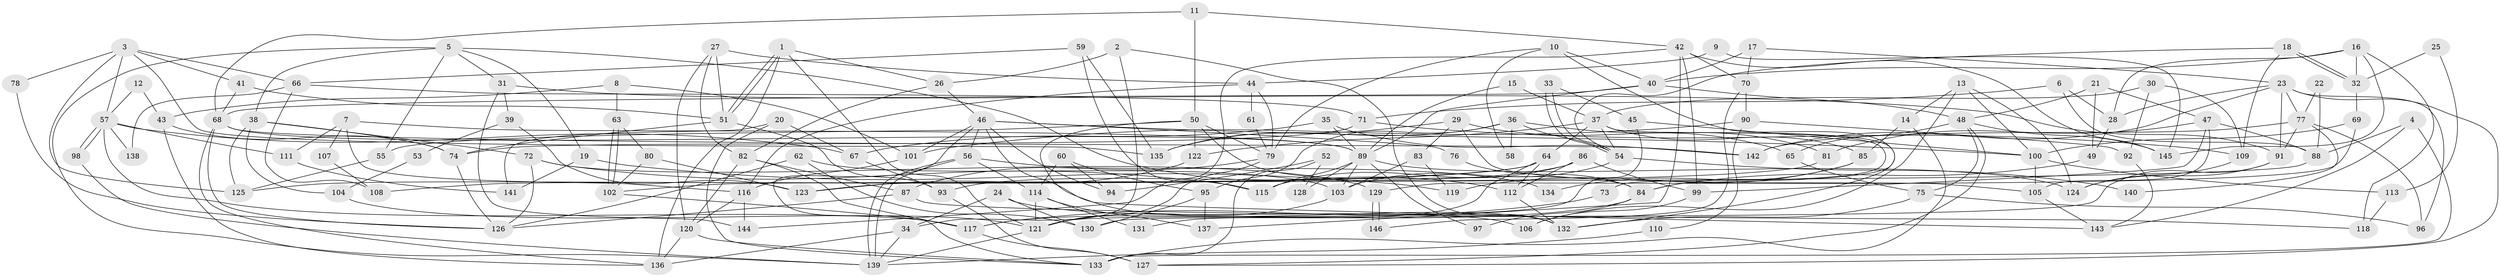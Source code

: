 // coarse degree distribution, {5: 0.16326530612244897, 7: 0.10204081632653061, 8: 0.04081632653061224, 11: 0.02040816326530612, 3: 0.22448979591836735, 4: 0.16326530612244897, 2: 0.10204081632653061, 6: 0.14285714285714285, 9: 0.02040816326530612, 10: 0.02040816326530612}
// Generated by graph-tools (version 1.1) at 2025/24/03/03/25 07:24:02]
// undirected, 146 vertices, 292 edges
graph export_dot {
graph [start="1"]
  node [color=gray90,style=filled];
  1;
  2;
  3;
  4;
  5;
  6;
  7;
  8;
  9;
  10;
  11;
  12;
  13;
  14;
  15;
  16;
  17;
  18;
  19;
  20;
  21;
  22;
  23;
  24;
  25;
  26;
  27;
  28;
  29;
  30;
  31;
  32;
  33;
  34;
  35;
  36;
  37;
  38;
  39;
  40;
  41;
  42;
  43;
  44;
  45;
  46;
  47;
  48;
  49;
  50;
  51;
  52;
  53;
  54;
  55;
  56;
  57;
  58;
  59;
  60;
  61;
  62;
  63;
  64;
  65;
  66;
  67;
  68;
  69;
  70;
  71;
  72;
  73;
  74;
  75;
  76;
  77;
  78;
  79;
  80;
  81;
  82;
  83;
  84;
  85;
  86;
  87;
  88;
  89;
  90;
  91;
  92;
  93;
  94;
  95;
  96;
  97;
  98;
  99;
  100;
  101;
  102;
  103;
  104;
  105;
  106;
  107;
  108;
  109;
  110;
  111;
  112;
  113;
  114;
  115;
  116;
  117;
  118;
  119;
  120;
  121;
  122;
  123;
  124;
  125;
  126;
  127;
  128;
  129;
  130;
  131;
  132;
  133;
  134;
  135;
  136;
  137;
  138;
  139;
  140;
  141;
  142;
  143;
  144;
  145;
  146;
  1 -- 51;
  1 -- 51;
  1 -- 136;
  1 -- 26;
  1 -- 121;
  2 -- 26;
  2 -- 34;
  2 -- 132;
  3 -- 41;
  3 -- 57;
  3 -- 66;
  3 -- 78;
  3 -- 125;
  3 -- 135;
  4 -- 143;
  4 -- 133;
  4 -- 88;
  5 -- 112;
  5 -- 139;
  5 -- 19;
  5 -- 31;
  5 -- 38;
  5 -- 55;
  6 -- 88;
  6 -- 28;
  6 -- 71;
  7 -- 89;
  7 -- 111;
  7 -- 107;
  7 -- 116;
  8 -- 101;
  8 -- 63;
  8 -- 43;
  9 -- 44;
  9 -- 145;
  10 -- 40;
  10 -- 84;
  10 -- 58;
  10 -- 79;
  11 -- 50;
  11 -- 68;
  11 -- 42;
  12 -- 43;
  12 -- 57;
  13 -- 124;
  13 -- 106;
  13 -- 14;
  13 -- 100;
  14 -- 133;
  14 -- 85;
  15 -- 89;
  15 -- 37;
  16 -- 32;
  16 -- 40;
  16 -- 28;
  16 -- 118;
  16 -- 145;
  17 -- 40;
  17 -- 23;
  17 -- 70;
  18 -- 32;
  18 -- 32;
  18 -- 54;
  18 -- 109;
  19 -- 119;
  19 -- 141;
  20 -- 133;
  20 -- 67;
  20 -- 141;
  21 -- 49;
  21 -- 48;
  21 -- 47;
  22 -- 88;
  22 -- 77;
  23 -- 142;
  23 -- 91;
  23 -- 28;
  23 -- 77;
  23 -- 96;
  23 -- 127;
  24 -- 130;
  24 -- 34;
  24 -- 106;
  25 -- 32;
  25 -- 113;
  26 -- 82;
  26 -- 46;
  27 -- 44;
  27 -- 82;
  27 -- 51;
  27 -- 120;
  28 -- 49;
  29 -- 135;
  29 -- 105;
  29 -- 65;
  29 -- 83;
  30 -- 37;
  30 -- 109;
  30 -- 92;
  31 -- 91;
  31 -- 39;
  31 -- 144;
  32 -- 69;
  33 -- 45;
  33 -- 54;
  33 -- 54;
  34 -- 136;
  34 -- 139;
  35 -- 89;
  35 -- 67;
  35 -- 142;
  36 -- 95;
  36 -- 135;
  36 -- 54;
  36 -- 58;
  36 -- 81;
  37 -- 54;
  37 -- 132;
  37 -- 64;
  37 -- 73;
  37 -- 85;
  37 -- 122;
  38 -- 74;
  38 -- 72;
  38 -- 104;
  38 -- 125;
  39 -- 123;
  39 -- 53;
  40 -- 48;
  40 -- 89;
  40 -- 68;
  41 -- 68;
  41 -- 51;
  42 -- 99;
  42 -- 70;
  42 -- 137;
  42 -- 144;
  42 -- 145;
  43 -- 136;
  43 -- 74;
  44 -- 79;
  44 -- 116;
  44 -- 61;
  45 -- 121;
  45 -- 100;
  46 -- 101;
  46 -- 56;
  46 -- 76;
  46 -- 94;
  46 -- 100;
  46 -- 133;
  46 -- 143;
  47 -- 88;
  47 -- 81;
  47 -- 99;
  47 -- 105;
  48 -- 145;
  48 -- 65;
  48 -- 75;
  48 -- 127;
  49 -- 84;
  50 -- 132;
  50 -- 55;
  50 -- 79;
  50 -- 84;
  50 -- 122;
  51 -- 74;
  51 -- 93;
  52 -- 94;
  52 -- 133;
  52 -- 128;
  53 -- 104;
  54 -- 103;
  54 -- 140;
  55 -- 125;
  56 -- 139;
  56 -- 139;
  56 -- 114;
  56 -- 134;
  57 -- 98;
  57 -- 98;
  57 -- 117;
  57 -- 67;
  57 -- 111;
  57 -- 138;
  59 -- 115;
  59 -- 66;
  59 -- 135;
  60 -- 95;
  60 -- 114;
  60 -- 94;
  61 -- 79;
  62 -- 126;
  62 -- 103;
  62 -- 130;
  63 -- 102;
  63 -- 102;
  63 -- 80;
  64 -- 125;
  64 -- 108;
  64 -- 112;
  64 -- 131;
  65 -- 75;
  66 -- 71;
  66 -- 108;
  66 -- 138;
  67 -- 93;
  68 -- 126;
  68 -- 89;
  68 -- 136;
  68 -- 142;
  69 -- 100;
  69 -- 129;
  70 -- 90;
  70 -- 146;
  71 -- 74;
  71 -- 109;
  72 -- 115;
  72 -- 126;
  72 -- 129;
  73 -- 117;
  74 -- 126;
  75 -- 96;
  75 -- 132;
  76 -- 84;
  77 -- 142;
  77 -- 91;
  77 -- 96;
  77 -- 140;
  78 -- 126;
  79 -- 87;
  79 -- 121;
  80 -- 102;
  80 -- 123;
  81 -- 123;
  82 -- 120;
  82 -- 87;
  82 -- 117;
  83 -- 103;
  83 -- 119;
  84 -- 117;
  84 -- 97;
  85 -- 119;
  85 -- 134;
  86 -- 112;
  86 -- 93;
  86 -- 99;
  86 -- 115;
  87 -- 126;
  87 -- 118;
  88 -- 102;
  89 -- 103;
  89 -- 97;
  89 -- 115;
  89 -- 124;
  89 -- 128;
  90 -- 92;
  90 -- 101;
  90 -- 110;
  91 -- 124;
  91 -- 130;
  92 -- 143;
  93 -- 127;
  95 -- 137;
  95 -- 130;
  98 -- 139;
  99 -- 106;
  100 -- 105;
  100 -- 113;
  101 -- 116;
  102 -- 117;
  103 -- 121;
  104 -- 121;
  105 -- 143;
  107 -- 108;
  109 -- 124;
  110 -- 139;
  111 -- 141;
  112 -- 132;
  113 -- 118;
  114 -- 121;
  114 -- 131;
  114 -- 137;
  116 -- 144;
  116 -- 120;
  117 -- 127;
  120 -- 133;
  120 -- 136;
  121 -- 139;
  122 -- 123;
  129 -- 146;
  129 -- 146;
}
